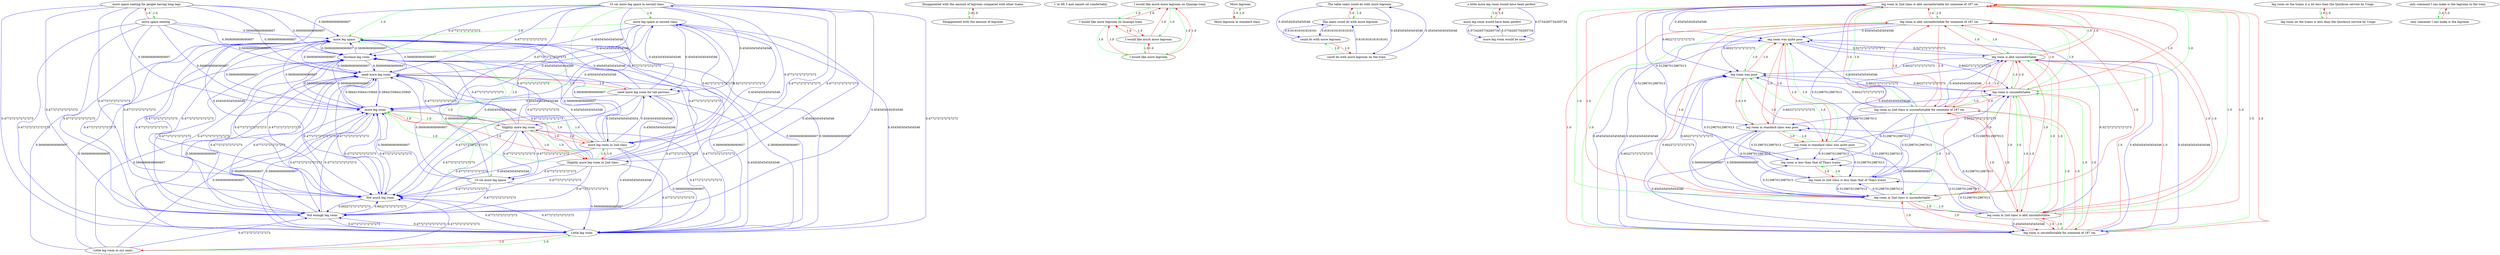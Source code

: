 digraph rawGraph {
"10 cm more leg space in second class";"more leg space in second class";"more leg space";"10 cm more leg space";"Disappointed with the amount of legroom compared with other trains";"Disappointed with the amount of legroom";"I 'm 6ft 5 and cannot sit comfortably";"I would like much more legroom on Quasigo train";"I would like more legroom on Quasigo train";"I would like more legroom";"I would like much more legroom";"Increase leg room";"Little leg room in our seats";"Little leg room";"More legroom";"More legroom in standard class";"Not enough leg room";"Not much leg room";"Slightly more leg room in 2nd class";"more leg room in 2nd class";"more leg room";"Slightly more leg room";"The table seats could do with more legroom";"The seats could do with more legroom";"a little more leg room would have been perfect";"more leg room would have been perfect";"could do with more legroom on the train";"could do with more legroom";"leg room in 2nd class is abit uncomfortable for someone of 187 cm";"leg room is abit uncomfortable for someone of 187 cm";"leg room is abit uncomfortable";"leg room is uncomfortable";"leg room is uncomfortable for someone of 187 cm";"leg room in 2nd class is abit uncomfortable";"leg room in 2nd class is uncomfortable";"leg room in 2nd class is uncomfortable for someone of 187 cm";"leg room in 2nd class is less than that of Thays trains";"leg room is less than that of Thays trains";"leg room in standard class was quite poor";"leg room in standard class was poor";"leg room was poor";"leg room was quite poor";"leg room on the trains is a lot less than the Quicksun service by Unigo";"leg room on the trains is less than the Quicksun service by Unigo";"more leg room would be nice";"more space seating for people having long legs";"more space seating";"need more leg room for tall persons";"need more leg room";"only comment I can make is the legroom in the train";"only comment I can make is the legroom";"10 cm more leg space in second class" -> "more leg space in second class" [label=1.0] [color=green]
"more leg space in second class" -> "more leg space" [label=1.0] [color=green]
"10 cm more leg space in second class" -> "10 cm more leg space" [label=1.0] [color=green]
"10 cm more leg space" -> "more leg space" [label=1.0] [color=green]
"10 cm more leg space in second class" -> "more leg space" [label=1.0] [color=green]
"Disappointed with the amount of legroom compared with other trains" -> "Disappointed with the amount of legroom" [label=1.0] [color=green]
"Disappointed with the amount of legroom" -> "Disappointed with the amount of legroom compared with other trains" [label=1.0] [color=red]
"I would like much more legroom on Quasigo train" -> "I would like more legroom on Quasigo train" [label=1.0] [color=green]
"I would like more legroom on Quasigo train" -> "I would like more legroom" [label=1.0] [color=green]
"I would like much more legroom on Quasigo train" -> "I would like much more legroom" [label=1.0] [color=green]
"I would like much more legroom" -> "I would like more legroom" [label=1.0] [color=green]
"I would like much more legroom on Quasigo train" -> "I would like more legroom" [label=1.0] [color=green]
"I would like more legroom on Quasigo train" -> "I would like much more legroom on Quasigo train" [label=1.0] [color=red]
"I would like more legroom on Quasigo train" -> "I would like much more legroom" [label=1.0] [color=red]
"I would like more legroom" -> "I would like much more legroom on Quasigo train" [label=1.0] [color=red]
"I would like more legroom" -> "I would like more legroom on Quasigo train" [label=1.0] [color=red]
"I would like more legroom" -> "I would like much more legroom" [label=1.0] [color=red]
"I would like much more legroom" -> "I would like much more legroom on Quasigo train" [label=1.0] [color=red]
"I would like much more legroom" -> "I would like more legroom on Quasigo train" [label=1.0] [color=red]
"Little leg room in our seats" -> "Little leg room" [label=1.0] [color=green]
"Little leg room" -> "Little leg room in our seats" [label=1.0] [color=red]
"Increase leg room" -> "Little leg room" [label=0.5606060606060607] [color=blue]
"Little leg room" -> "Increase leg room" [label=0.5606060606060607] [color=blue]
"More legroom in standard class" -> "More legroom" [label=1.0] [color=green]
"More legroom" -> "More legroom in standard class" [label=1.0] [color=red]
"Not much leg room" -> "Not enough leg room" [label=0.6022727272727273] [color=blue]
"Not enough leg room" -> "Not much leg room" [label=0.6022727272727273] [color=blue]
"Slightly more leg room in 2nd class" -> "more leg room in 2nd class" [label=1.0] [color=green]
"more leg room in 2nd class" -> "more leg room" [label=1.0] [color=green]
"Slightly more leg room in 2nd class" -> "Slightly more leg room" [label=1.0] [color=green]
"Slightly more leg room" -> "more leg room" [label=1.0] [color=green]
"Slightly more leg room in 2nd class" -> "more leg room" [label=1.0] [color=green]
"more leg room in 2nd class" -> "Slightly more leg room in 2nd class" [label=1.0] [color=red]
"more leg room in 2nd class" -> "Slightly more leg room" [label=1.0] [color=red]
"more leg room" -> "Slightly more leg room in 2nd class" [label=1.0] [color=red]
"more leg room" -> "more leg room in 2nd class" [label=1.0] [color=red]
"more leg room" -> "Slightly more leg room" [label=1.0] [color=red]
"Slightly more leg room" -> "Slightly more leg room in 2nd class" [label=1.0] [color=red]
"Slightly more leg room" -> "more leg room in 2nd class" [label=1.0] [color=red]
"more leg space" -> "more leg room" [label=0.5606060606060607] [color=blue]
"more leg room" -> "more leg space" [label=0.5606060606060607] [color=blue]
"10 cm more leg space" -> "Slightly more leg room" [label=0.4772727272727273] [color=blue]
"more leg space in second class" -> "more leg room in 2nd class" [label=0.6272727272727273] [color=blue]
"10 cm more leg space in second class" -> "Slightly more leg room in 2nd class" [label=0.4772727272727273] [color=blue]
"more leg room in 2nd class" -> "more leg space in second class" [label=0.6272727272727273] [color=blue]
"Slightly more leg room" -> "10 cm more leg space" [label=0.4772727272727273] [color=blue]
"Slightly more leg room in 2nd class" -> "10 cm more leg space in second class" [label=0.4772727272727273] [color=blue]
"more leg room" -> "Increase leg room" [label=0.5606060606060607] [color=blue]
"Increase leg room" -> "more leg room" [label=0.5606060606060607] [color=blue]
"more leg room" -> "Little leg room" [label=0.5606060606060607] [color=blue]
"Little leg room" -> "more leg room" [label=0.5606060606060607] [color=blue]
"10 cm more leg space in second class" -> "more leg room in 2nd class" [label=0.4772727272727273] [color=blue]
"10 cm more leg space in second class" -> "Slightly more leg room" [label=0.4772727272727273] [color=blue]
"10 cm more leg space in second class" -> "more leg room" [label=0.4772727272727273] [color=blue]
"Slightly more leg room in 2nd class" -> "10 cm more leg space" [label=0.4772727272727273] [color=blue]
"The table seats could do with more legroom" -> "The seats could do with more legroom" [label=1.0] [color=green]
"The seats could do with more legroom" -> "The table seats could do with more legroom" [label=1.0] [color=red]
"a little more leg room would have been perfect" -> "more leg room would have been perfect" [label=1.0] [color=green]
"more leg room would have been perfect" -> "a little more leg room would have been perfect" [label=1.0] [color=red]
"could do with more legroom on the train" -> "could do with more legroom" [label=1.0] [color=green]
"could do with more legroom" -> "could do with more legroom on the train" [label=1.0] [color=red]
"could do with more legroom" -> "The seats could do with more legroom" [label=0.6161616161616161] [color=blue]
"The seats could do with more legroom" -> "could do with more legroom" [label=0.6161616161616161] [color=blue]
"The table seats could do with more legroom" -> "could do with more legroom on the train" [label=0.4545454545454546] [color=blue]
"could do with more legroom on the train" -> "The table seats could do with more legroom" [label=0.4545454545454546] [color=blue]
"The table seats could do with more legroom" -> "could do with more legroom" [label=0.4545454545454546] [color=blue]
"leg room in 2nd class is abit uncomfortable for someone of 187 cm" -> "leg room is abit uncomfortable for someone of 187 cm" [label=1.0] [color=green]
"leg room is abit uncomfortable for someone of 187 cm" -> "leg room is abit uncomfortable" [label=1.0] [color=green]
"leg room is abit uncomfortable" -> "leg room is uncomfortable" [label=1.0] [color=green]
"leg room is abit uncomfortable for someone of 187 cm" -> "leg room is uncomfortable for someone of 187 cm" [label=1.0] [color=green]
"leg room is uncomfortable for someone of 187 cm" -> "leg room is uncomfortable" [label=1.0] [color=green]
"leg room in 2nd class is abit uncomfortable for someone of 187 cm" -> "leg room in 2nd class is abit uncomfortable" [label=1.0] [color=green]
"leg room in 2nd class is abit uncomfortable" -> "leg room is abit uncomfortable" [label=1.0] [color=green]
"leg room in 2nd class is abit uncomfortable" -> "leg room in 2nd class is uncomfortable" [label=1.0] [color=green]
"leg room in 2nd class is uncomfortable" -> "leg room is uncomfortable" [label=1.0] [color=green]
"leg room in 2nd class is abit uncomfortable for someone of 187 cm" -> "leg room in 2nd class is uncomfortable for someone of 187 cm" [label=1.0] [color=green]
"leg room in 2nd class is uncomfortable for someone of 187 cm" -> "leg room is uncomfortable for someone of 187 cm" [label=1.0] [color=green]
"leg room in 2nd class is uncomfortable for someone of 187 cm" -> "leg room in 2nd class is uncomfortable" [label=1.0] [color=green]
"leg room in 2nd class is abit uncomfortable for someone of 187 cm" -> "leg room is abit uncomfortable" [label=1.0] [color=green]
"leg room in 2nd class is abit uncomfortable for someone of 187 cm" -> "leg room is uncomfortable for someone of 187 cm" [label=1.0] [color=green]
"leg room in 2nd class is abit uncomfortable for someone of 187 cm" -> "leg room in 2nd class is uncomfortable" [label=1.0] [color=green]
"leg room is abit uncomfortable for someone of 187 cm" -> "leg room is uncomfortable" [label=1.0] [color=green]
"leg room in 2nd class is abit uncomfortable" -> "leg room is uncomfortable" [label=1.0] [color=green]
"leg room in 2nd class is uncomfortable for someone of 187 cm" -> "leg room is uncomfortable" [label=1.0] [color=green]
"leg room in 2nd class is abit uncomfortable for someone of 187 cm" -> "leg room is uncomfortable" [label=1.0] [color=green]
"leg room is abit uncomfortable for someone of 187 cm" -> "leg room in 2nd class is abit uncomfortable for someone of 187 cm" [label=1.0] [color=red]
"leg room is abit uncomfortable for someone of 187 cm" -> "leg room in 2nd class is abit uncomfortable" [label=1.0] [color=red]
"leg room is abit uncomfortable for someone of 187 cm" -> "leg room in 2nd class is uncomfortable" [label=1.0] [color=red]
"leg room is abit uncomfortable for someone of 187 cm" -> "leg room in 2nd class is uncomfortable for someone of 187 cm" [label=1.0] [color=red]
"leg room is abit uncomfortable" -> "leg room in 2nd class is abit uncomfortable for someone of 187 cm" [label=1.0] [color=red]
"leg room is abit uncomfortable" -> "leg room is abit uncomfortable for someone of 187 cm" [label=1.0] [color=red]
"leg room is abit uncomfortable" -> "leg room is uncomfortable for someone of 187 cm" [label=1.0] [color=red]
"leg room is abit uncomfortable" -> "leg room in 2nd class is abit uncomfortable" [label=1.0] [color=red]
"leg room is abit uncomfortable" -> "leg room in 2nd class is uncomfortable" [label=1.0] [color=red]
"leg room is abit uncomfortable" -> "leg room in 2nd class is uncomfortable for someone of 187 cm" [label=1.0] [color=red]
"leg room is uncomfortable" -> "leg room in 2nd class is abit uncomfortable for someone of 187 cm" [label=1.0] [color=red]
"leg room is uncomfortable" -> "leg room is abit uncomfortable for someone of 187 cm" [label=1.0] [color=red]
"leg room is uncomfortable" -> "leg room is abit uncomfortable" [label=1.0] [color=red]
"leg room is uncomfortable" -> "leg room is uncomfortable for someone of 187 cm" [label=1.0] [color=red]
"leg room is uncomfortable" -> "leg room in 2nd class is abit uncomfortable" [label=1.0] [color=red]
"leg room is uncomfortable" -> "leg room in 2nd class is uncomfortable" [label=1.0] [color=red]
"leg room is uncomfortable" -> "leg room in 2nd class is uncomfortable for someone of 187 cm" [label=1.0] [color=red]
"leg room is uncomfortable for someone of 187 cm" -> "leg room in 2nd class is abit uncomfortable for someone of 187 cm" [label=1.0] [color=red]
"leg room is uncomfortable for someone of 187 cm" -> "leg room is abit uncomfortable for someone of 187 cm" [label=1.0] [color=red]
"leg room is uncomfortable for someone of 187 cm" -> "leg room is abit uncomfortable" [label=1.0] [color=red]
"leg room is uncomfortable for someone of 187 cm" -> "leg room in 2nd class is abit uncomfortable" [label=1.0] [color=red]
"leg room is uncomfortable for someone of 187 cm" -> "leg room in 2nd class is uncomfortable" [label=1.0] [color=red]
"leg room is uncomfortable for someone of 187 cm" -> "leg room in 2nd class is uncomfortable for someone of 187 cm" [label=1.0] [color=red]
"leg room in 2nd class is abit uncomfortable" -> "leg room in 2nd class is abit uncomfortable for someone of 187 cm" [label=1.0] [color=red]
"leg room in 2nd class is abit uncomfortable" -> "leg room is abit uncomfortable for someone of 187 cm" [label=1.0] [color=red]
"leg room in 2nd class is abit uncomfortable" -> "leg room is uncomfortable for someone of 187 cm" [label=1.0] [color=red]
"leg room in 2nd class is abit uncomfortable" -> "leg room in 2nd class is uncomfortable for someone of 187 cm" [label=1.0] [color=red]
"leg room in 2nd class is uncomfortable" -> "leg room in 2nd class is abit uncomfortable for someone of 187 cm" [label=1.0] [color=red]
"leg room in 2nd class is uncomfortable" -> "leg room is abit uncomfortable for someone of 187 cm" [label=1.0] [color=red]
"leg room in 2nd class is uncomfortable" -> "leg room is abit uncomfortable" [label=1.0] [color=red]
"leg room in 2nd class is uncomfortable" -> "leg room is uncomfortable for someone of 187 cm" [label=1.0] [color=red]
"leg room in 2nd class is uncomfortable" -> "leg room in 2nd class is abit uncomfortable" [label=1.0] [color=red]
"leg room in 2nd class is uncomfortable" -> "leg room in 2nd class is uncomfortable for someone of 187 cm" [label=1.0] [color=red]
"leg room in 2nd class is uncomfortable for someone of 187 cm" -> "leg room in 2nd class is abit uncomfortable for someone of 187 cm" [label=1.0] [color=red]
"leg room in 2nd class is uncomfortable for someone of 187 cm" -> "leg room is abit uncomfortable for someone of 187 cm" [label=1.0] [color=red]
"leg room in 2nd class is uncomfortable for someone of 187 cm" -> "leg room is abit uncomfortable" [label=1.0] [color=red]
"leg room in 2nd class is uncomfortable for someone of 187 cm" -> "leg room in 2nd class is abit uncomfortable" [label=1.0] [color=red]
"leg room in 2nd class is less than that of Thays trains" -> "leg room is less than that of Thays trains" [label=1.0] [color=green]
"leg room is less than that of Thays trains" -> "leg room in 2nd class is less than that of Thays trains" [label=1.0] [color=red]
"leg room in 2nd class is uncomfortable" -> "leg room in 2nd class is less than that of Thays trains" [label=0.512987012987013] [color=blue]
"leg room in 2nd class is less than that of Thays trains" -> "leg room in 2nd class is uncomfortable" [label=0.512987012987013] [color=blue]
"leg room in standard class was quite poor" -> "leg room in standard class was poor" [label=1.0] [color=green]
"leg room in standard class was poor" -> "leg room was poor" [label=1.0] [color=green]
"leg room in standard class was quite poor" -> "leg room was quite poor" [label=1.0] [color=green]
"leg room was quite poor" -> "leg room was poor" [label=1.0] [color=green]
"leg room in standard class was quite poor" -> "leg room was poor" [label=1.0] [color=green]
"leg room in standard class was poor" -> "leg room in standard class was quite poor" [label=1.0] [color=red]
"leg room in standard class was poor" -> "leg room was quite poor" [label=1.0] [color=red]
"leg room was poor" -> "leg room in standard class was quite poor" [label=1.0] [color=red]
"leg room was poor" -> "leg room in standard class was poor" [label=1.0] [color=red]
"leg room was poor" -> "leg room was quite poor" [label=1.0] [color=red]
"leg room was quite poor" -> "leg room in standard class was quite poor" [label=1.0] [color=red]
"leg room was quite poor" -> "leg room in standard class was poor" [label=1.0] [color=red]
"leg room is uncomfortable" -> "leg room was poor" [label=0.6022727272727273] [color=blue]
"leg room was poor" -> "leg room is uncomfortable" [label=0.6022727272727273] [color=blue]
"leg room is uncomfortable for someone of 187 cm" -> "leg room was quite poor" [label=0.4545454545454546] [color=blue]
"leg room is abit uncomfortable" -> "leg room was quite poor" [label=0.5272727272727273] [color=blue]
"leg room in 2nd class is uncomfortable" -> "leg room in standard class was poor" [label=0.5606060606060607] [color=blue]
"leg room was quite poor" -> "leg room is uncomfortable for someone of 187 cm" [label=0.4545454545454546] [color=blue]
"leg room was quite poor" -> "leg room is abit uncomfortable" [label=0.5272727272727273] [color=blue]
"leg room in standard class was poor" -> "leg room in 2nd class is uncomfortable" [label=0.5606060606060607] [color=blue]
"leg room in standard class was quite poor" -> "leg room is uncomfortable" [label=0.6022727272727273] [color=blue]
"leg room on the trains is a lot less than the Quicksun service by Unigo" -> "leg room on the trains is less than the Quicksun service by Unigo" [label=1.0] [color=green]
"leg room on the trains is less than the Quicksun service by Unigo" -> "leg room on the trains is a lot less than the Quicksun service by Unigo" [label=1.0] [color=red]
"more leg room would have been perfect" -> "more leg room would be nice" [label=0.5734265734265734] [color=blue]
"more leg room would be nice" -> "more leg room would have been perfect" [label=0.5734265734265734] [color=blue]
"more space seating for people having long legs" -> "more space seating" [label=1.0] [color=green]
"more space seating" -> "more space seating for people having long legs" [label=1.0] [color=red]
"more space seating" -> "more leg room" [label=0.5606060606060607] [color=blue]
"need more leg room for tall persons" -> "need more leg room" [label=1.0] [color=green]
"need more leg room" -> "need more leg room for tall persons" [label=1.0] [color=red]
"Not enough leg room" -> "need more leg room" [label=0.4772727272727273] [color=blue]
"need more leg room" -> "Not enough leg room" [label=0.4772727272727273] [color=blue]
"need more leg room" -> "more leg room" [label=0.5844155844155845] [color=blue]
"more leg room" -> "need more leg room" [label=0.5844155844155845] [color=blue]
"more leg room in 2nd class" -> "need more leg room for tall persons" [label=0.4545454545454546] [color=blue]
"need more leg room for tall persons" -> "more leg room in 2nd class" [label=0.5454545454545454] [color=blue]
"need more leg room for tall persons" -> "more leg space in second class" [label=0.4545454545454546] [color=blue]
"Not much leg room" -> "need more leg room" [label=0.4772727272727273] [color=blue]
"need more leg room" -> "Not much leg room" [label=0.4772727272727273] [color=blue]
"only comment I can make is the legroom in the train" -> "only comment I can make is the legroom" [label=1.0] [color=green]
"only comment I can make is the legroom" -> "only comment I can make is the legroom in the train" [label=1.0] [color=red]
"10 cm more leg space in second class" -> "need more leg room for tall persons" [label=0.4545454545454546] [color=blue]
"10 cm more leg space in second class" -> "Increase leg room" [label=0.4772727272727273] [color=blue]
"10 cm more leg space in second class" -> "need more leg room" [label=0.4772727272727273] [color=blue]
"10 cm more leg space in second class" -> "Little leg room" [label=0.4772727272727273] [color=blue]
"more leg space in second class" -> "need more leg room for tall persons" [label=0.4545454545454546] [color=blue]
"more leg space in second class" -> "more leg room" [label=0.4545454545454546] [color=blue]
"more leg space" -> "Increase leg room" [label=0.5606060606060607] [color=blue]
"more leg space" -> "need more leg room" [label=0.5606060606060607] [color=blue]
"more leg space" -> "Little leg room" [label=0.5606060606060607] [color=blue]
"10 cm more leg space" -> "Increase leg room" [label=0.5606060606060607] [color=blue]
"10 cm more leg space" -> "need more leg room" [label=0.5606060606060607] [color=blue]
"10 cm more leg space" -> "Little leg room" [label=0.5606060606060607] [color=blue]
"10 cm more leg space" -> "more leg room" [label=0.5606060606060607] [color=blue]
"Increase leg room" -> "more leg space" [label=0.5606060606060607] [color=blue]
"Increase leg room" -> "need more leg room" [label=0.5606060606060607] [color=blue]
"Little leg room in our seats" -> "Increase leg room" [label=0.5606060606060607] [color=blue]
"Little leg room in our seats" -> "more leg room" [label=0.5606060606060607] [color=blue]
"Little leg room" -> "more leg space" [label=0.5606060606060607] [color=blue]
"Little leg room" -> "need more leg room" [label=0.5606060606060607] [color=blue]
"Not enough leg room" -> "more leg room" [label=0.4772727272727273] [color=blue]
"Not much leg room" -> "more leg room" [label=0.4772727272727273] [color=blue]
"Slightly more leg room in 2nd class" -> "need more leg room for tall persons" [label=0.4545454545454546] [color=blue]
"Slightly more leg room in 2nd class" -> "more leg space" [label=0.4772727272727273] [color=blue]
"Slightly more leg room in 2nd class" -> "Increase leg room" [label=0.4772727272727273] [color=blue]
"Slightly more leg room in 2nd class" -> "need more leg room" [label=0.4772727272727273] [color=blue]
"Slightly more leg room in 2nd class" -> "Little leg room" [label=0.4772727272727273] [color=blue]
"Slightly more leg room in 2nd class" -> "more leg space in second class" [label=0.4545454545454546] [color=blue]
"more leg room in 2nd class" -> "more leg space" [label=0.5606060606060607] [color=blue]
"more leg room in 2nd class" -> "Increase leg room" [label=0.5606060606060607] [color=blue]
"more leg room in 2nd class" -> "need more leg room" [label=0.4545454545454546] [color=blue]
"more leg room in 2nd class" -> "Little leg room" [label=0.5606060606060607] [color=blue]
"more leg room" -> "Not enough leg room" [label=0.4772727272727273] [color=blue]
"more leg room" -> "Not much leg room" [label=0.4772727272727273] [color=blue]
"Slightly more leg room" -> "more leg space" [label=0.4772727272727273] [color=blue]
"Slightly more leg room" -> "Increase leg room" [label=0.4772727272727273] [color=blue]
"Slightly more leg room" -> "need more leg room" [label=0.4772727272727273] [color=blue]
"Slightly more leg room" -> "Not enough leg room" [label=0.4772727272727273] [color=blue]
"Slightly more leg room" -> "Not much leg room" [label=0.4772727272727273] [color=blue]
"Slightly more leg room" -> "Little leg room" [label=0.4772727272727273] [color=blue]
"a little more leg room would have been perfect" -> "more leg room would be nice" [label=0.5734265734265734] [color=blue]
"could do with more legroom on the train" -> "The seats could do with more legroom" [label=0.6161616161616161] [color=blue]
"leg room in 2nd class is abit uncomfortable for someone of 187 cm" -> "leg room in 2nd class is less than that of Thays trains" [label=0.512987012987013] [color=blue]
"leg room in 2nd class is abit uncomfortable for someone of 187 cm" -> "leg room was poor" [label=0.6022727272727273] [color=blue]
"leg room in 2nd class is abit uncomfortable for someone of 187 cm" -> "leg room was quite poor" [label=0.4545454545454546] [color=blue]
"leg room in 2nd class is abit uncomfortable for someone of 187 cm" -> "leg room in standard class was poor" [label=0.512987012987013] [color=blue]
"leg room is abit uncomfortable for someone of 187 cm" -> "leg room was poor" [label=0.6022727272727273] [color=blue]
"leg room is abit uncomfortable for someone of 187 cm" -> "leg room was quite poor" [label=0.4545454545454546] [color=blue]
"leg room is abit uncomfortable" -> "leg room was poor" [label=0.6022727272727273] [color=blue]
"leg room is abit uncomfortable" -> "leg room is uncomfortable for someone of 187 cm" [label=0.4545454545454546] [color=blue]
"leg room is uncomfortable for someone of 187 cm" -> "leg room was poor" [label=0.6022727272727273] [color=blue]
"leg room is uncomfortable for someone of 187 cm" -> "leg room is abit uncomfortable" [label=0.4545454545454546] [color=blue]
"leg room in 2nd class is abit uncomfortable" -> "leg room in 2nd class is less than that of Thays trains" [label=0.512987012987013] [color=blue]
"leg room in 2nd class is abit uncomfortable" -> "leg room was poor" [label=0.6022727272727273] [color=blue]
"leg room in 2nd class is abit uncomfortable" -> "leg room was quite poor" [label=0.5272727272727273] [color=blue]
"leg room in 2nd class is abit uncomfortable" -> "leg room in standard class was poor" [label=0.512987012987013] [color=blue]
"leg room in 2nd class is abit uncomfortable" -> "leg room is uncomfortable for someone of 187 cm" [label=0.4545454545454546] [color=blue]
"leg room in 2nd class is uncomfortable" -> "leg room was poor" [label=0.6022727272727273] [color=blue]
"leg room in 2nd class is uncomfortable" -> "leg room is less than that of Thays trains" [label=0.512987012987013] [color=blue]
"leg room in 2nd class is uncomfortable for someone of 187 cm" -> "leg room in 2nd class is less than that of Thays trains" [label=0.512987012987013] [color=blue]
"leg room in 2nd class is uncomfortable for someone of 187 cm" -> "leg room was poor" [label=0.6022727272727273] [color=blue]
"leg room in 2nd class is uncomfortable for someone of 187 cm" -> "leg room was quite poor" [label=0.4545454545454546] [color=blue]
"leg room in 2nd class is uncomfortable for someone of 187 cm" -> "leg room in standard class was poor" [label=0.512987012987013] [color=blue]
"leg room in 2nd class is uncomfortable for someone of 187 cm" -> "leg room is abit uncomfortable" [label=0.4545454545454546] [color=blue]
"leg room in 2nd class is uncomfortable for someone of 187 cm" -> "leg room is less than that of Thays trains" [label=0.512987012987013] [color=blue]
"leg room in 2nd class is less than that of Thays trains" -> "leg room is uncomfortable" [label=0.512987012987013] [color=blue]
"leg room in 2nd class is less than that of Thays trains" -> "leg room was poor" [label=0.512987012987013] [color=blue]
"leg room in 2nd class is less than that of Thays trains" -> "leg room in standard class was poor" [label=0.512987012987013] [color=blue]
"leg room in standard class was quite poor" -> "leg room is uncomfortable for someone of 187 cm" [label=0.4545454545454546] [color=blue]
"leg room in standard class was quite poor" -> "leg room is abit uncomfortable" [label=0.4545454545454546] [color=blue]
"leg room in standard class was quite poor" -> "leg room in 2nd class is uncomfortable" [label=0.5606060606060607] [color=blue]
"leg room in standard class was poor" -> "leg room in 2nd class is less than that of Thays trains" [label=0.512987012987013] [color=blue]
"leg room in standard class was poor" -> "leg room is uncomfortable" [label=0.6022727272727273] [color=blue]
"leg room in standard class was poor" -> "leg room is less than that of Thays trains" [label=0.512987012987013] [color=blue]
"leg room was quite poor" -> "leg room is uncomfortable" [label=0.6022727272727273] [color=blue]
"more space seating for people having long legs" -> "more leg room" [label=0.5606060606060607] [color=blue]
"more space seating" -> "more leg space" [label=0.5606060606060607] [color=blue]
"more space seating" -> "Increase leg room" [label=0.5606060606060607] [color=blue]
"more space seating" -> "need more leg room" [label=0.5606060606060607] [color=blue]
"more space seating" -> "Little leg room" [label=0.4772727272727273] [color=blue]
"more space seating" -> "Not enough leg room" [label=0.4772727272727273] [color=blue]
"more space seating" -> "Not much leg room" [label=0.4772727272727273] [color=blue]
"need more leg room for tall persons" -> "more leg space" [label=0.4545454545454546] [color=blue]
"need more leg room for tall persons" -> "Increase leg room" [label=0.4545454545454546] [color=blue]
"need more leg room for tall persons" -> "Not enough leg room" [label=0.4772727272727273] [color=blue]
"need more leg room for tall persons" -> "Not much leg room" [label=0.4772727272727273] [color=blue]
"need more leg room for tall persons" -> "Little leg room" [label=0.4545454545454546] [color=blue]
"need more leg room for tall persons" -> "more leg room" [label=0.4545454545454546] [color=blue]
"need more leg room" -> "more leg space" [label=0.5606060606060607] [color=blue]
"need more leg room" -> "Increase leg room" [label=0.5606060606060607] [color=blue]
"need more leg room" -> "Little leg room" [label=0.4772727272727273] [color=blue]
"10 cm more leg space in second class" -> "Not enough leg room" [label=0.4545454545454546] [color=blue]
"10 cm more leg space in second class" -> "Not much leg room" [label=0.4545454545454546] [color=blue]
"more leg space in second class" -> "Increase leg room" [label=0.4545454545454546] [color=blue]
"more leg space in second class" -> "need more leg room" [label=0.4545454545454546] [color=blue]
"more leg space in second class" -> "Not enough leg room" [label=0.4545454545454546] [color=blue]
"more leg space in second class" -> "Not much leg room" [label=0.4545454545454546] [color=blue]
"more leg space in second class" -> "Little leg room" [label=0.4545454545454546] [color=blue]
"more leg space" -> "Not enough leg room" [label=0.4772727272727273] [color=blue]
"more leg space" -> "Not much leg room" [label=0.4772727272727273] [color=blue]
"10 cm more leg space" -> "Not enough leg room" [label=0.4772727272727273] [color=blue]
"10 cm more leg space" -> "Not much leg room" [label=0.4772727272727273] [color=blue]
"Increase leg room" -> "Not enough leg room" [label=0.4772727272727273] [color=blue]
"Increase leg room" -> "Not much leg room" [label=0.4772727272727273] [color=blue]
"Little leg room in our seats" -> "more leg space" [label=0.5606060606060607] [color=blue]
"Little leg room in our seats" -> "need more leg room" [label=0.5606060606060607] [color=blue]
"Little leg room in our seats" -> "Not enough leg room" [label=0.4772727272727273] [color=blue]
"Little leg room in our seats" -> "Not much leg room" [label=0.4772727272727273] [color=blue]
"Little leg room" -> "Not enough leg room" [label=0.4772727272727273] [color=blue]
"Little leg room" -> "Not much leg room" [label=0.4772727272727273] [color=blue]
"Not enough leg room" -> "more leg space" [label=0.4772727272727273] [color=blue]
"Not enough leg room" -> "Increase leg room" [label=0.4772727272727273] [color=blue]
"Not enough leg room" -> "Little leg room" [label=0.4772727272727273] [color=blue]
"Not much leg room" -> "more leg space" [label=0.4772727272727273] [color=blue]
"Not much leg room" -> "Increase leg room" [label=0.4772727272727273] [color=blue]
"Not much leg room" -> "Little leg room" [label=0.4772727272727273] [color=blue]
"Slightly more leg room in 2nd class" -> "Not enough leg room" [label=0.4772727272727273] [color=blue]
"Slightly more leg room in 2nd class" -> "Not much leg room" [label=0.4772727272727273] [color=blue]
"more leg room in 2nd class" -> "Not enough leg room" [label=0.4545454545454546] [color=blue]
"more leg room in 2nd class" -> "Not much leg room" [label=0.4545454545454546] [color=blue]
"leg room in 2nd class is abit uncomfortable for someone of 187 cm" -> "leg room is less than that of Thays trains" [label=0.512987012987013] [color=blue]
"leg room in 2nd class is abit uncomfortable" -> "leg room is less than that of Thays trains" [label=0.512987012987013] [color=blue]
"leg room in standard class was quite poor" -> "leg room in 2nd class is less than that of Thays trains" [label=0.512987012987013] [color=blue]
"leg room in standard class was quite poor" -> "leg room is less than that of Thays trains" [label=0.512987012987013] [color=blue]
"more space seating for people having long legs" -> "more leg space" [label=0.5606060606060607] [color=blue]
"more space seating for people having long legs" -> "Increase leg room" [label=0.5606060606060607] [color=blue]
"more space seating for people having long legs" -> "need more leg room" [label=0.5606060606060607] [color=blue]
"more space seating for people having long legs" -> "Little leg room" [label=0.4772727272727273] [color=blue]
"more space seating for people having long legs" -> "Not enough leg room" [label=0.4772727272727273] [color=blue]
"more space seating for people having long legs" -> "Not much leg room" [label=0.4772727272727273] [color=blue]
}